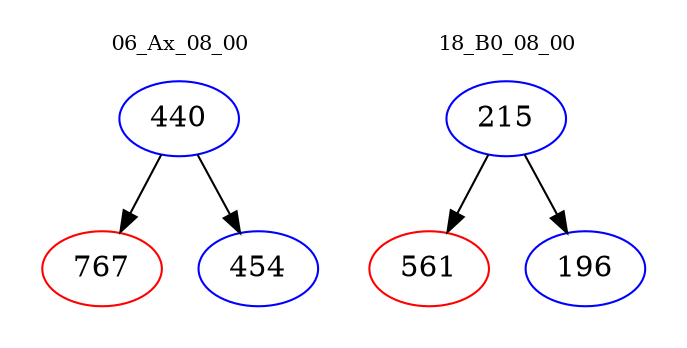 digraph{
subgraph cluster_0 {
color = white
label = "06_Ax_08_00";
fontsize=10;
T0_440 [label="440", color="blue"]
T0_440 -> T0_767 [color="black"]
T0_767 [label="767", color="red"]
T0_440 -> T0_454 [color="black"]
T0_454 [label="454", color="blue"]
}
subgraph cluster_1 {
color = white
label = "18_B0_08_00";
fontsize=10;
T1_215 [label="215", color="blue"]
T1_215 -> T1_561 [color="black"]
T1_561 [label="561", color="red"]
T1_215 -> T1_196 [color="black"]
T1_196 [label="196", color="blue"]
}
}
